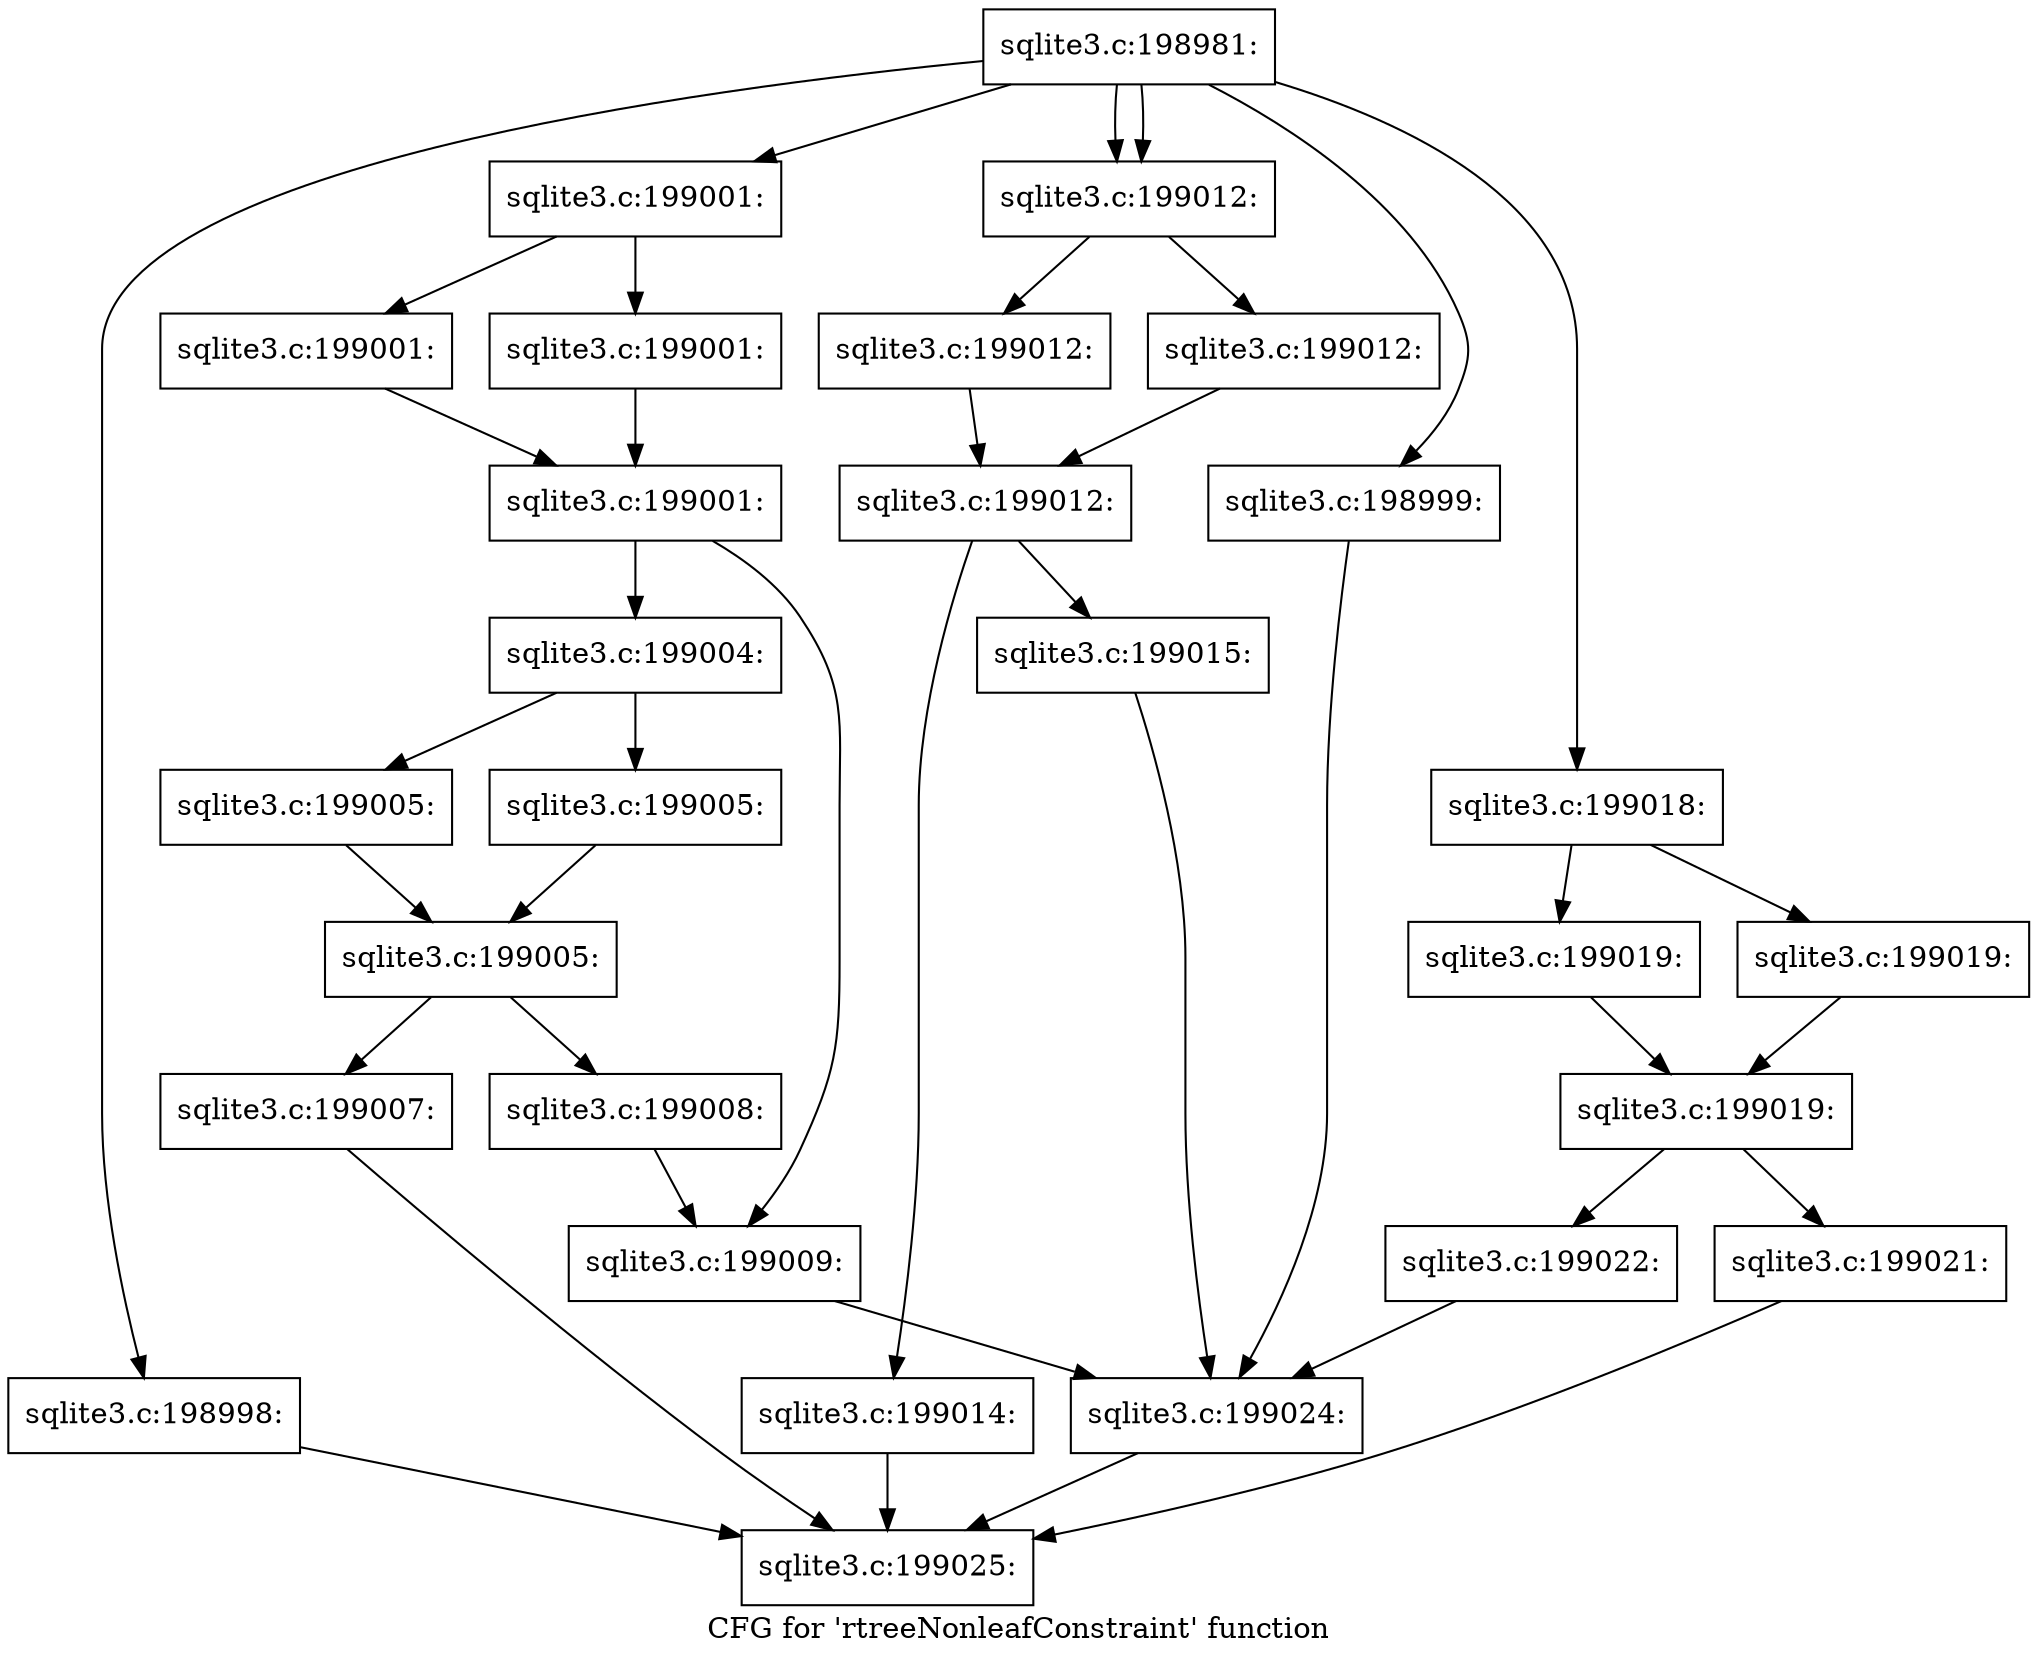 digraph "CFG for 'rtreeNonleafConstraint' function" {
	label="CFG for 'rtreeNonleafConstraint' function";

	Node0x55c0fb563770 [shape=record,label="{sqlite3.c:198981:}"];
	Node0x55c0fb563770 -> Node0x55c0fb56b010;
	Node0x55c0fb563770 -> Node0x55c0fb56b3f0;
	Node0x55c0fb563770 -> Node0x55c0fb56b4e0;
	Node0x55c0fb563770 -> Node0x55c0fb56b5d0;
	Node0x55c0fb563770 -> Node0x55c0fb56f630;
	Node0x55c0fb563770 -> Node0x55c0fb56f630;
	Node0x55c0fb56b3f0 [shape=record,label="{sqlite3.c:198998:}"];
	Node0x55c0fb56b3f0 -> Node0x55c0fb5638f0;
	Node0x55c0fb56b4e0 [shape=record,label="{sqlite3.c:198999:}"];
	Node0x55c0fb56b4e0 -> Node0x55c0fb56adc0;
	Node0x55c0fb56b5d0 [shape=record,label="{sqlite3.c:199001:}"];
	Node0x55c0fb56b5d0 -> Node0x55c0fb56c680;
	Node0x55c0fb56b5d0 -> Node0x55c0fb56c6d0;
	Node0x55c0fb56c680 [shape=record,label="{sqlite3.c:199001:}"];
	Node0x55c0fb56c680 -> Node0x55c0fb56c720;
	Node0x55c0fb56c6d0 [shape=record,label="{sqlite3.c:199001:}"];
	Node0x55c0fb56c6d0 -> Node0x55c0fb56c720;
	Node0x55c0fb56c720 [shape=record,label="{sqlite3.c:199001:}"];
	Node0x55c0fb56c720 -> Node0x55c0fb56ce50;
	Node0x55c0fb56c720 -> Node0x55c0fb56cea0;
	Node0x55c0fb56ce50 [shape=record,label="{sqlite3.c:199004:}"];
	Node0x55c0fb56ce50 -> Node0x55c0fb56e6a0;
	Node0x55c0fb56ce50 -> Node0x55c0fb56e6f0;
	Node0x55c0fb56e6a0 [shape=record,label="{sqlite3.c:199005:}"];
	Node0x55c0fb56e6a0 -> Node0x55c0fb56e740;
	Node0x55c0fb56e6f0 [shape=record,label="{sqlite3.c:199005:}"];
	Node0x55c0fb56e6f0 -> Node0x55c0fb56e740;
	Node0x55c0fb56e740 [shape=record,label="{sqlite3.c:199005:}"];
	Node0x55c0fb56e740 -> Node0x55c0fb56ee70;
	Node0x55c0fb56e740 -> Node0x55c0fb56eec0;
	Node0x55c0fb56ee70 [shape=record,label="{sqlite3.c:199007:}"];
	Node0x55c0fb56ee70 -> Node0x55c0fb5638f0;
	Node0x55c0fb56eec0 [shape=record,label="{sqlite3.c:199008:}"];
	Node0x55c0fb56eec0 -> Node0x55c0fb56cea0;
	Node0x55c0fb56cea0 [shape=record,label="{sqlite3.c:199009:}"];
	Node0x55c0fb56cea0 -> Node0x55c0fb56adc0;
	Node0x55c0fb56f630 [shape=record,label="{sqlite3.c:199012:}"];
	Node0x55c0fb56f630 -> Node0x55c0fb5706e0;
	Node0x55c0fb56f630 -> Node0x55c0fb570730;
	Node0x55c0fb5706e0 [shape=record,label="{sqlite3.c:199012:}"];
	Node0x55c0fb5706e0 -> Node0x55c0fb570780;
	Node0x55c0fb570730 [shape=record,label="{sqlite3.c:199012:}"];
	Node0x55c0fb570730 -> Node0x55c0fb570780;
	Node0x55c0fb570780 [shape=record,label="{sqlite3.c:199012:}"];
	Node0x55c0fb570780 -> Node0x55c0fb570eb0;
	Node0x55c0fb570780 -> Node0x55c0fb570f00;
	Node0x55c0fb570eb0 [shape=record,label="{sqlite3.c:199014:}"];
	Node0x55c0fb570eb0 -> Node0x55c0fb5638f0;
	Node0x55c0fb570f00 [shape=record,label="{sqlite3.c:199015:}"];
	Node0x55c0fb570f00 -> Node0x55c0fb56adc0;
	Node0x55c0fb56b010 [shape=record,label="{sqlite3.c:199018:}"];
	Node0x55c0fb56b010 -> Node0x55c0fb572800;
	Node0x55c0fb56b010 -> Node0x55c0fb572850;
	Node0x55c0fb572800 [shape=record,label="{sqlite3.c:199019:}"];
	Node0x55c0fb572800 -> Node0x55c0fb5728a0;
	Node0x55c0fb572850 [shape=record,label="{sqlite3.c:199019:}"];
	Node0x55c0fb572850 -> Node0x55c0fb5728a0;
	Node0x55c0fb5728a0 [shape=record,label="{sqlite3.c:199019:}"];
	Node0x55c0fb5728a0 -> Node0x55c0fb572fd0;
	Node0x55c0fb5728a0 -> Node0x55c0fb573020;
	Node0x55c0fb572fd0 [shape=record,label="{sqlite3.c:199021:}"];
	Node0x55c0fb572fd0 -> Node0x55c0fb5638f0;
	Node0x55c0fb573020 [shape=record,label="{sqlite3.c:199022:}"];
	Node0x55c0fb573020 -> Node0x55c0fb56adc0;
	Node0x55c0fb56adc0 [shape=record,label="{sqlite3.c:199024:}"];
	Node0x55c0fb56adc0 -> Node0x55c0fb5638f0;
	Node0x55c0fb5638f0 [shape=record,label="{sqlite3.c:199025:}"];
}
